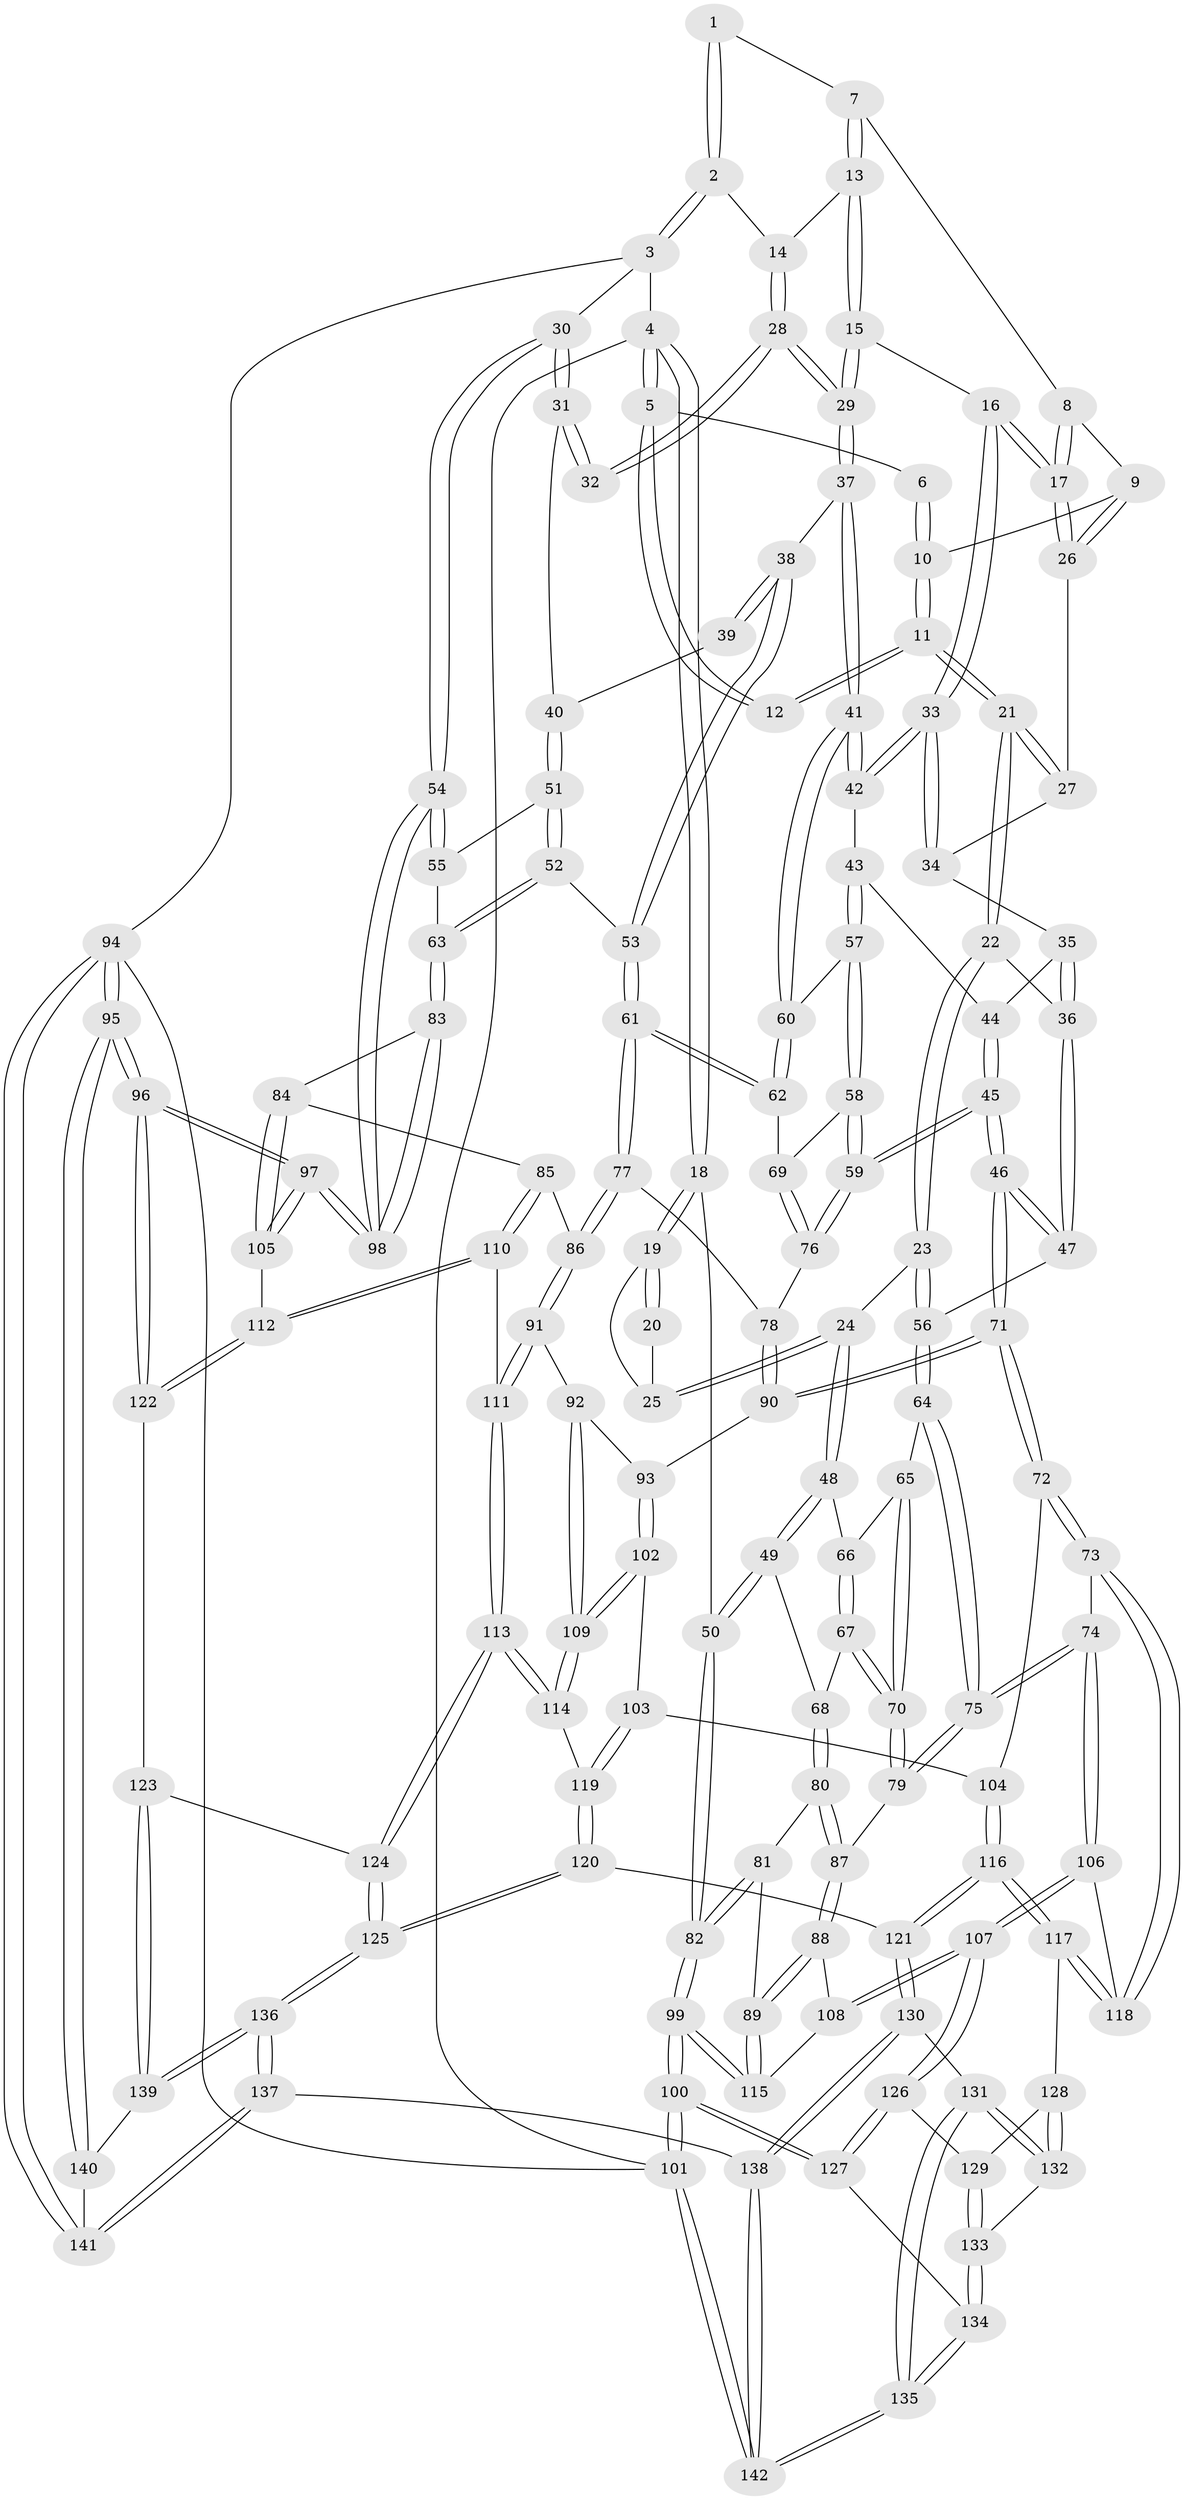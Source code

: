 // Generated by graph-tools (version 1.1) at 2025/38/03/09/25 02:38:54]
// undirected, 142 vertices, 352 edges
graph export_dot {
graph [start="1"]
  node [color=gray90,style=filled];
  1 [pos="+0.45413286979210915+0"];
  2 [pos="+1+0"];
  3 [pos="+1+0"];
  4 [pos="+0+0"];
  5 [pos="+0.3529384389486136+0"];
  6 [pos="+0.3914322065122281+0"];
  7 [pos="+0.49641638853231473+0"];
  8 [pos="+0.4917171925313288+0.1135253463918029"];
  9 [pos="+0.4238839763305215+0.17845076805705817"];
  10 [pos="+0.4201686952256504+0.17756498591822745"];
  11 [pos="+0.3274297927628465+0.16996511843682735"];
  12 [pos="+0.2733123269446237+0.0033747861514065386"];
  13 [pos="+0.6505863616494795+0.093482459591041"];
  14 [pos="+0.7471276735440993+0.12490725207896494"];
  15 [pos="+0.5728760145405877+0.22726670909093857"];
  16 [pos="+0.5577343141293262+0.23843781980890633"];
  17 [pos="+0.5267349362739259+0.21226331522853767"];
  18 [pos="+0+0.18316604049511032"];
  19 [pos="+0+0.1616508117079792"];
  20 [pos="+0.25477195435934624+0.019196009569648738"];
  21 [pos="+0.3221986639305253+0.24287285129597302"];
  22 [pos="+0.3093646468743355+0.27543923065951875"];
  23 [pos="+0.27261677760983805+0.30094458425590603"];
  24 [pos="+0.22127968200728823+0.30973296125366456"];
  25 [pos="+0.17666602746288926+0.24188185337514032"];
  26 [pos="+0.44634104900474075+0.21992976791354424"];
  27 [pos="+0.4347996175971946+0.23519178698365267"];
  28 [pos="+0.7745486871027405+0.23185626786837896"];
  29 [pos="+0.7734443535865236+0.23865402546138645"];
  30 [pos="+1+0"];
  31 [pos="+1+0.0034539985483800603"];
  32 [pos="+0.9920837176737846+0.15247165634643206"];
  33 [pos="+0.5562246641890499+0.2690019423074642"];
  34 [pos="+0.4424556428904341+0.28540560148957644"];
  35 [pos="+0.4286633887916603+0.305785470439173"];
  36 [pos="+0.3868215189512348+0.3153849723668654"];
  37 [pos="+0.7756183509843911+0.2614246287521604"];
  38 [pos="+0.7878360391973391+0.2749897933938054"];
  39 [pos="+0.9114686189087953+0.2839717842020877"];
  40 [pos="+0.9466776958659886+0.3213290197947173"];
  41 [pos="+0.6855730456196952+0.3313563108922565"];
  42 [pos="+0.5581670213774648+0.27678821092609873"];
  43 [pos="+0.5486611719975543+0.30747056467520034"];
  44 [pos="+0.4502286558742297+0.3272683721201518"];
  45 [pos="+0.4889293865699716+0.45595324813198873"];
  46 [pos="+0.4882806805283006+0.45684903637715674"];
  47 [pos="+0.4025164945629463+0.4024087023320089"];
  48 [pos="+0.21732671170488366+0.3152199925130019"];
  49 [pos="+0.10444054641662229+0.381084625966651"];
  50 [pos="+0+0.3083255294061407"];
  51 [pos="+0.9490138598247415+0.3317482248990643"];
  52 [pos="+0.8407517759836962+0.4130451564938713"];
  53 [pos="+0.8403931574369082+0.41290847744406306"];
  54 [pos="+1+0.3886862630806121"];
  55 [pos="+0.984290540897618+0.35611416595135326"];
  56 [pos="+0.332171595758202+0.410323135112086"];
  57 [pos="+0.5427256809007839+0.3668469680602912"];
  58 [pos="+0.5397739869186786+0.38217161372863734"];
  59 [pos="+0.49370898876290437+0.45171346414203833"];
  60 [pos="+0.6820631166146293+0.34398834273196066"];
  61 [pos="+0.7757699067507676+0.4548737580274957"];
  62 [pos="+0.6730734318053846+0.39242342451014534"];
  63 [pos="+0.9117734001095039+0.4751458268582717"];
  64 [pos="+0.31982554486023523+0.4366282559346148"];
  65 [pos="+0.25194679211325294+0.4161293336875912"];
  66 [pos="+0.2266116149686092+0.36871363733450047"];
  67 [pos="+0.1969459045644709+0.47513730898636125"];
  68 [pos="+0.12810408824049782+0.447894153438287"];
  69 [pos="+0.6673387911635377+0.39768617264174705"];
  70 [pos="+0.24088409114080547+0.5183504319830877"];
  71 [pos="+0.4817712951364321+0.5091730232466016"];
  72 [pos="+0.4466273545011626+0.5663912707595478"];
  73 [pos="+0.38353861987712196+0.5878963480748708"];
  74 [pos="+0.3234661406165144+0.5680546745098153"];
  75 [pos="+0.3067288862615585+0.5539003948482096"];
  76 [pos="+0.6475861177302835+0.44815954852462636"];
  77 [pos="+0.7730678883959603+0.4606480856188018"];
  78 [pos="+0.6575945141908371+0.487626139932935"];
  79 [pos="+0.25329614626252317+0.538418692129279"];
  80 [pos="+0.11247474291475214+0.483105717797209"];
  81 [pos="+0.10674614078380626+0.48994047226216486"];
  82 [pos="+0+0.44515317267506205"];
  83 [pos="+0.9419760225636109+0.5193400512294722"];
  84 [pos="+0.9381744730916219+0.5248176775281131"];
  85 [pos="+0.9134076051165153+0.5583982602529187"];
  86 [pos="+0.7677076022793715+0.4980859306647647"];
  87 [pos="+0.1927300726163888+0.5666395137665319"];
  88 [pos="+0.17800008761804828+0.5776503322748422"];
  89 [pos="+0.06777471698653871+0.5897593954510538"];
  90 [pos="+0.6475126505671077+0.5409913329681292"];
  91 [pos="+0.7472909495285359+0.5785355796573582"];
  92 [pos="+0.7241238199805167+0.5751316989059548"];
  93 [pos="+0.6514607553750497+0.5466290538572007"];
  94 [pos="+1+1"];
  95 [pos="+1+1"];
  96 [pos="+1+0.9294304677280635"];
  97 [pos="+1+0.6532969047930854"];
  98 [pos="+1+0.5110795807993938"];
  99 [pos="+0+0.7411615521414261"];
  100 [pos="+0+0.7948120321804899"];
  101 [pos="+0+1"];
  102 [pos="+0.6054840663592377+0.6373427224643944"];
  103 [pos="+0.50509265411041+0.62218787015374"];
  104 [pos="+0.46904905743720043+0.5900726102428048"];
  105 [pos="+1+0.6733174132413716"];
  106 [pos="+0.20819454886723995+0.7163018701769926"];
  107 [pos="+0.19864196373239923+0.7226236713447962"];
  108 [pos="+0.18122605586018184+0.6405216173013638"];
  109 [pos="+0.6337700992955319+0.6775011649690446"];
  110 [pos="+0.8563990257388758+0.6470367413027844"];
  111 [pos="+0.7982205831875245+0.6361273850299992"];
  112 [pos="+0.8818999395185099+0.6915811330336177"];
  113 [pos="+0.6827428882695344+0.7403428781711349"];
  114 [pos="+0.6434261700920485+0.7060620351667194"];
  115 [pos="+0+0.6405764458442783"];
  116 [pos="+0.46343400091606457+0.8044715537201201"];
  117 [pos="+0.37272246673121956+0.7285623733667017"];
  118 [pos="+0.37036768105498363+0.7179164754172156"];
  119 [pos="+0.5327321097411368+0.7309036485782064"];
  120 [pos="+0.49496002781246223+0.8157820955685682"];
  121 [pos="+0.479804661683232+0.8212947266857472"];
  122 [pos="+0.8959592310648267+0.8130053463456817"];
  123 [pos="+0.8893689096341671+0.8185955493420393"];
  124 [pos="+0.6841654379709265+0.7643468694018678"];
  125 [pos="+0.6474960679394598+0.8537016121169312"];
  126 [pos="+0.18554859503217525+0.7412924276294744"];
  127 [pos="+0.1127889038760908+0.770439160027612"];
  128 [pos="+0.3362447461800429+0.769131461973766"];
  129 [pos="+0.2561373674374869+0.7902038770975606"];
  130 [pos="+0.47373679164974963+0.8328365726479078"];
  131 [pos="+0.36829431727345463+0.9161198003657827"];
  132 [pos="+0.3364730925460587+0.830022127999448"];
  133 [pos="+0.26420032480930644+0.8207378167061721"];
  134 [pos="+0.2625854672471061+0.9360403881963609"];
  135 [pos="+0.29665325921232677+1"];
  136 [pos="+0.6688754756107591+0.9064758596961834"];
  137 [pos="+0.6562198393656868+1"];
  138 [pos="+0.6057888741780088+1"];
  139 [pos="+0.8751548358648144+0.8419911229905784"];
  140 [pos="+0.8670635601623841+0.9116678105319195"];
  141 [pos="+0.7504839493429619+1"];
  142 [pos="+0.2609640895178352+1"];
  1 -- 2;
  1 -- 2;
  1 -- 7;
  2 -- 3;
  2 -- 3;
  2 -- 14;
  3 -- 4;
  3 -- 30;
  3 -- 94;
  4 -- 5;
  4 -- 5;
  4 -- 18;
  4 -- 18;
  4 -- 101;
  5 -- 6;
  5 -- 12;
  5 -- 12;
  6 -- 10;
  6 -- 10;
  7 -- 8;
  7 -- 13;
  7 -- 13;
  8 -- 9;
  8 -- 17;
  8 -- 17;
  9 -- 10;
  9 -- 26;
  9 -- 26;
  10 -- 11;
  10 -- 11;
  11 -- 12;
  11 -- 12;
  11 -- 21;
  11 -- 21;
  13 -- 14;
  13 -- 15;
  13 -- 15;
  14 -- 28;
  14 -- 28;
  15 -- 16;
  15 -- 29;
  15 -- 29;
  16 -- 17;
  16 -- 17;
  16 -- 33;
  16 -- 33;
  17 -- 26;
  17 -- 26;
  18 -- 19;
  18 -- 19;
  18 -- 50;
  19 -- 20;
  19 -- 20;
  19 -- 25;
  20 -- 25;
  21 -- 22;
  21 -- 22;
  21 -- 27;
  21 -- 27;
  22 -- 23;
  22 -- 23;
  22 -- 36;
  23 -- 24;
  23 -- 56;
  23 -- 56;
  24 -- 25;
  24 -- 25;
  24 -- 48;
  24 -- 48;
  26 -- 27;
  27 -- 34;
  28 -- 29;
  28 -- 29;
  28 -- 32;
  28 -- 32;
  29 -- 37;
  29 -- 37;
  30 -- 31;
  30 -- 31;
  30 -- 54;
  30 -- 54;
  31 -- 32;
  31 -- 32;
  31 -- 40;
  33 -- 34;
  33 -- 34;
  33 -- 42;
  33 -- 42;
  34 -- 35;
  35 -- 36;
  35 -- 36;
  35 -- 44;
  36 -- 47;
  36 -- 47;
  37 -- 38;
  37 -- 41;
  37 -- 41;
  38 -- 39;
  38 -- 39;
  38 -- 53;
  38 -- 53;
  39 -- 40;
  40 -- 51;
  40 -- 51;
  41 -- 42;
  41 -- 42;
  41 -- 60;
  41 -- 60;
  42 -- 43;
  43 -- 44;
  43 -- 57;
  43 -- 57;
  44 -- 45;
  44 -- 45;
  45 -- 46;
  45 -- 46;
  45 -- 59;
  45 -- 59;
  46 -- 47;
  46 -- 47;
  46 -- 71;
  46 -- 71;
  47 -- 56;
  48 -- 49;
  48 -- 49;
  48 -- 66;
  49 -- 50;
  49 -- 50;
  49 -- 68;
  50 -- 82;
  50 -- 82;
  51 -- 52;
  51 -- 52;
  51 -- 55;
  52 -- 53;
  52 -- 63;
  52 -- 63;
  53 -- 61;
  53 -- 61;
  54 -- 55;
  54 -- 55;
  54 -- 98;
  54 -- 98;
  55 -- 63;
  56 -- 64;
  56 -- 64;
  57 -- 58;
  57 -- 58;
  57 -- 60;
  58 -- 59;
  58 -- 59;
  58 -- 69;
  59 -- 76;
  59 -- 76;
  60 -- 62;
  60 -- 62;
  61 -- 62;
  61 -- 62;
  61 -- 77;
  61 -- 77;
  62 -- 69;
  63 -- 83;
  63 -- 83;
  64 -- 65;
  64 -- 75;
  64 -- 75;
  65 -- 66;
  65 -- 70;
  65 -- 70;
  66 -- 67;
  66 -- 67;
  67 -- 68;
  67 -- 70;
  67 -- 70;
  68 -- 80;
  68 -- 80;
  69 -- 76;
  69 -- 76;
  70 -- 79;
  70 -- 79;
  71 -- 72;
  71 -- 72;
  71 -- 90;
  71 -- 90;
  72 -- 73;
  72 -- 73;
  72 -- 104;
  73 -- 74;
  73 -- 118;
  73 -- 118;
  74 -- 75;
  74 -- 75;
  74 -- 106;
  74 -- 106;
  75 -- 79;
  75 -- 79;
  76 -- 78;
  77 -- 78;
  77 -- 86;
  77 -- 86;
  78 -- 90;
  78 -- 90;
  79 -- 87;
  80 -- 81;
  80 -- 87;
  80 -- 87;
  81 -- 82;
  81 -- 82;
  81 -- 89;
  82 -- 99;
  82 -- 99;
  83 -- 84;
  83 -- 98;
  83 -- 98;
  84 -- 85;
  84 -- 105;
  84 -- 105;
  85 -- 86;
  85 -- 110;
  85 -- 110;
  86 -- 91;
  86 -- 91;
  87 -- 88;
  87 -- 88;
  88 -- 89;
  88 -- 89;
  88 -- 108;
  89 -- 115;
  89 -- 115;
  90 -- 93;
  91 -- 92;
  91 -- 111;
  91 -- 111;
  92 -- 93;
  92 -- 109;
  92 -- 109;
  93 -- 102;
  93 -- 102;
  94 -- 95;
  94 -- 95;
  94 -- 141;
  94 -- 141;
  94 -- 101;
  95 -- 96;
  95 -- 96;
  95 -- 140;
  95 -- 140;
  96 -- 97;
  96 -- 97;
  96 -- 122;
  96 -- 122;
  97 -- 98;
  97 -- 98;
  97 -- 105;
  97 -- 105;
  99 -- 100;
  99 -- 100;
  99 -- 115;
  99 -- 115;
  100 -- 101;
  100 -- 101;
  100 -- 127;
  100 -- 127;
  101 -- 142;
  101 -- 142;
  102 -- 103;
  102 -- 109;
  102 -- 109;
  103 -- 104;
  103 -- 119;
  103 -- 119;
  104 -- 116;
  104 -- 116;
  105 -- 112;
  106 -- 107;
  106 -- 107;
  106 -- 118;
  107 -- 108;
  107 -- 108;
  107 -- 126;
  107 -- 126;
  108 -- 115;
  109 -- 114;
  109 -- 114;
  110 -- 111;
  110 -- 112;
  110 -- 112;
  111 -- 113;
  111 -- 113;
  112 -- 122;
  112 -- 122;
  113 -- 114;
  113 -- 114;
  113 -- 124;
  113 -- 124;
  114 -- 119;
  116 -- 117;
  116 -- 117;
  116 -- 121;
  116 -- 121;
  117 -- 118;
  117 -- 118;
  117 -- 128;
  119 -- 120;
  119 -- 120;
  120 -- 121;
  120 -- 125;
  120 -- 125;
  121 -- 130;
  121 -- 130;
  122 -- 123;
  123 -- 124;
  123 -- 139;
  123 -- 139;
  124 -- 125;
  124 -- 125;
  125 -- 136;
  125 -- 136;
  126 -- 127;
  126 -- 127;
  126 -- 129;
  127 -- 134;
  128 -- 129;
  128 -- 132;
  128 -- 132;
  129 -- 133;
  129 -- 133;
  130 -- 131;
  130 -- 138;
  130 -- 138;
  131 -- 132;
  131 -- 132;
  131 -- 135;
  131 -- 135;
  132 -- 133;
  133 -- 134;
  133 -- 134;
  134 -- 135;
  134 -- 135;
  135 -- 142;
  135 -- 142;
  136 -- 137;
  136 -- 137;
  136 -- 139;
  136 -- 139;
  137 -- 138;
  137 -- 141;
  137 -- 141;
  138 -- 142;
  138 -- 142;
  139 -- 140;
  140 -- 141;
}
